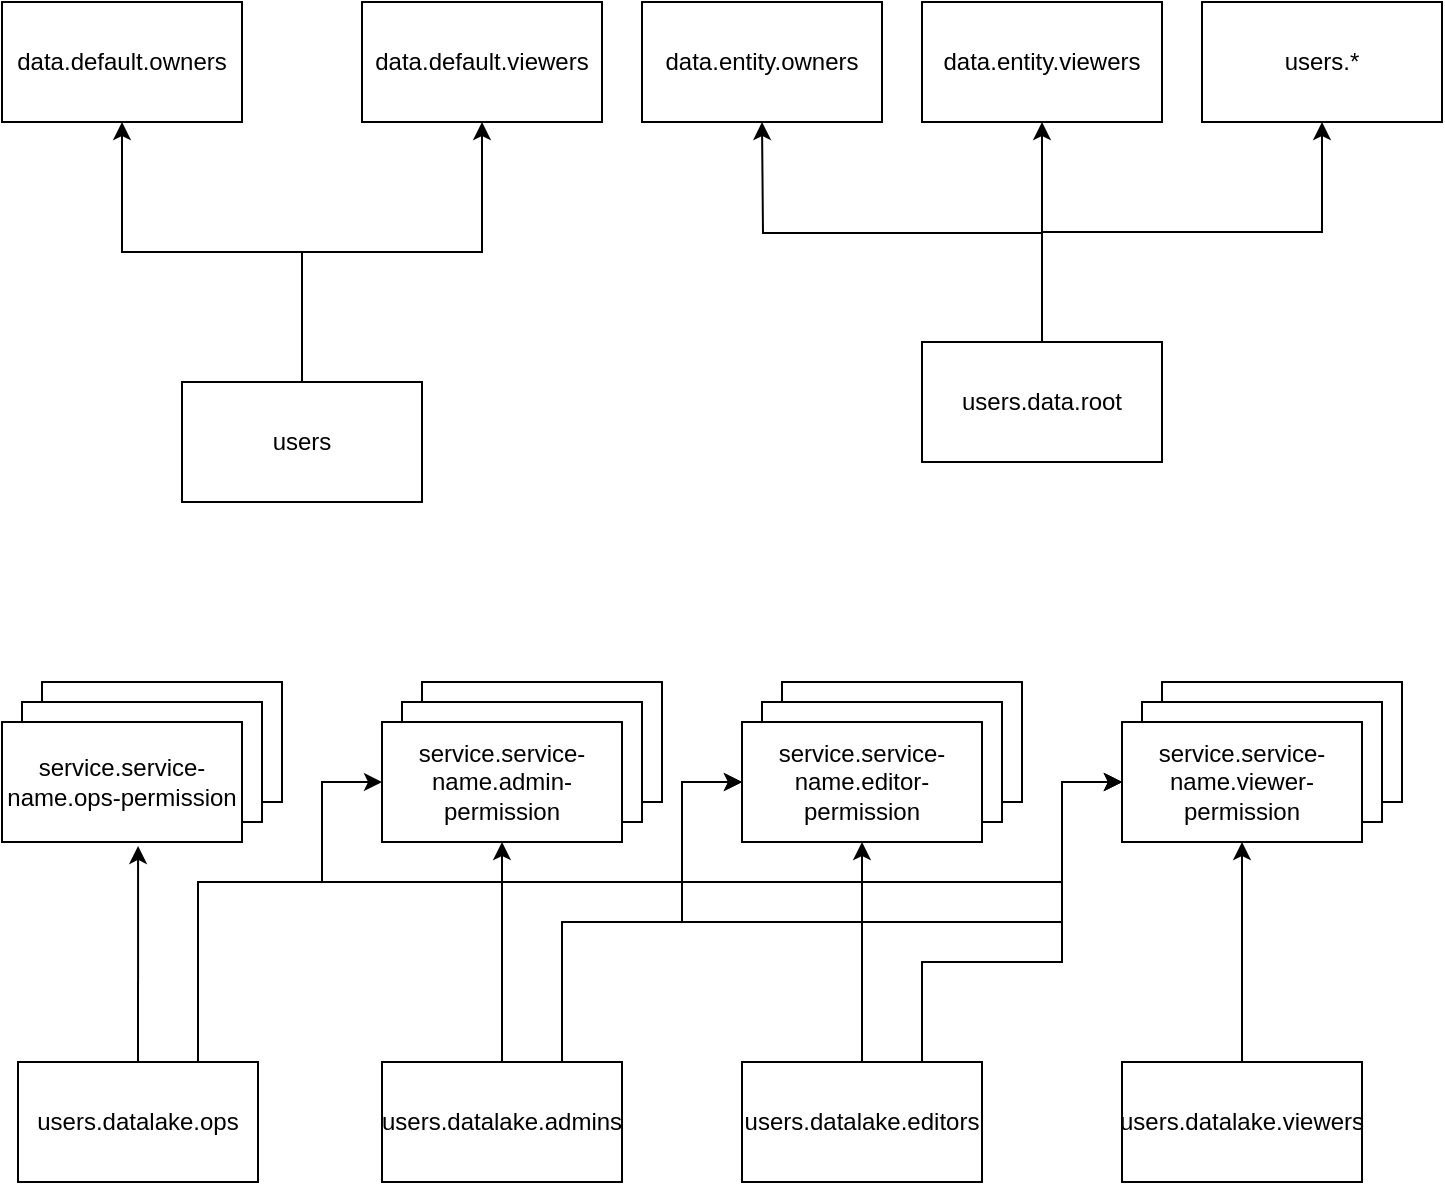 <mxfile version="13.7.9" type="device"><diagram id="SrCxriBaQobQ2-UMwoLN" name="Page-1"><mxGraphModel dx="1422" dy="832" grid="1" gridSize="10" guides="1" tooltips="1" connect="1" arrows="1" fold="1" page="1" pageScale="1" pageWidth="1100" pageHeight="850" math="0" shadow="0"><root><mxCell id="0"/><mxCell id="1" parent="0"/><mxCell id="ZTIbn4YMEZmo5yB5drlJ-2" value="data.default.owners" style="rounded=0;whiteSpace=wrap;html=1;" vertex="1" parent="1"><mxGeometry x="190" y="130" width="120" height="60" as="geometry"/></mxCell><mxCell id="ZTIbn4YMEZmo5yB5drlJ-3" value="data.default.viewers" style="rounded=0;whiteSpace=wrap;html=1;" vertex="1" parent="1"><mxGeometry x="370" y="130" width="120" height="60" as="geometry"/></mxCell><mxCell id="ZTIbn4YMEZmo5yB5drlJ-43" style="edgeStyle=orthogonalEdgeStyle;rounded=0;orthogonalLoop=1;jettySize=auto;html=1;exitX=0.5;exitY=0;exitDx=0;exitDy=0;entryX=0.5;entryY=1;entryDx=0;entryDy=0;" edge="1" parent="1" source="ZTIbn4YMEZmo5yB5drlJ-4" target="ZTIbn4YMEZmo5yB5drlJ-2"><mxGeometry relative="1" as="geometry"/></mxCell><mxCell id="ZTIbn4YMEZmo5yB5drlJ-44" style="edgeStyle=orthogonalEdgeStyle;rounded=0;orthogonalLoop=1;jettySize=auto;html=1;exitX=0.5;exitY=0;exitDx=0;exitDy=0;entryX=0.5;entryY=1;entryDx=0;entryDy=0;" edge="1" parent="1" source="ZTIbn4YMEZmo5yB5drlJ-4" target="ZTIbn4YMEZmo5yB5drlJ-3"><mxGeometry relative="1" as="geometry"/></mxCell><mxCell id="ZTIbn4YMEZmo5yB5drlJ-4" value="users" style="rounded=0;whiteSpace=wrap;html=1;" vertex="1" parent="1"><mxGeometry x="280" y="320" width="120" height="60" as="geometry"/></mxCell><mxCell id="ZTIbn4YMEZmo5yB5drlJ-11" value="" style="group" vertex="1" connectable="0" parent="1"><mxGeometry x="190" y="470" width="140" height="80" as="geometry"/></mxCell><mxCell id="ZTIbn4YMEZmo5yB5drlJ-5" value="service.service-name.permission" style="rounded=0;whiteSpace=wrap;html=1;" vertex="1" parent="ZTIbn4YMEZmo5yB5drlJ-11"><mxGeometry x="20" width="120" height="60" as="geometry"/></mxCell><mxCell id="ZTIbn4YMEZmo5yB5drlJ-6" value="service.service-name.permission" style="rounded=0;whiteSpace=wrap;html=1;" vertex="1" parent="ZTIbn4YMEZmo5yB5drlJ-11"><mxGeometry x="10" y="10" width="120" height="60" as="geometry"/></mxCell><mxCell id="ZTIbn4YMEZmo5yB5drlJ-7" value="service.service-name.ops-permission" style="rounded=0;whiteSpace=wrap;html=1;" vertex="1" parent="ZTIbn4YMEZmo5yB5drlJ-11"><mxGeometry y="20" width="120" height="60" as="geometry"/></mxCell><mxCell id="ZTIbn4YMEZmo5yB5drlJ-12" value="" style="group" vertex="1" connectable="0" parent="1"><mxGeometry x="380" y="470" width="140" height="80" as="geometry"/></mxCell><mxCell id="ZTIbn4YMEZmo5yB5drlJ-13" value="service.service-name.permission" style="rounded=0;whiteSpace=wrap;html=1;" vertex="1" parent="ZTIbn4YMEZmo5yB5drlJ-12"><mxGeometry x="20" width="120" height="60" as="geometry"/></mxCell><mxCell id="ZTIbn4YMEZmo5yB5drlJ-14" value="service.service-name.permission" style="rounded=0;whiteSpace=wrap;html=1;" vertex="1" parent="ZTIbn4YMEZmo5yB5drlJ-12"><mxGeometry x="10" y="10" width="120" height="60" as="geometry"/></mxCell><mxCell id="ZTIbn4YMEZmo5yB5drlJ-15" value="service.service-name.admin-permission" style="rounded=0;whiteSpace=wrap;html=1;" vertex="1" parent="ZTIbn4YMEZmo5yB5drlJ-12"><mxGeometry y="20" width="120" height="60" as="geometry"/></mxCell><mxCell id="ZTIbn4YMEZmo5yB5drlJ-21" value="" style="group" vertex="1" connectable="0" parent="1"><mxGeometry x="560" y="470" width="140" height="80" as="geometry"/></mxCell><mxCell id="ZTIbn4YMEZmo5yB5drlJ-22" value="service.service-name.permission" style="rounded=0;whiteSpace=wrap;html=1;" vertex="1" parent="ZTIbn4YMEZmo5yB5drlJ-21"><mxGeometry x="20" width="120" height="60" as="geometry"/></mxCell><mxCell id="ZTIbn4YMEZmo5yB5drlJ-23" value="service.service-name.permission" style="rounded=0;whiteSpace=wrap;html=1;" vertex="1" parent="ZTIbn4YMEZmo5yB5drlJ-21"><mxGeometry x="10" y="10" width="120" height="60" as="geometry"/></mxCell><mxCell id="ZTIbn4YMEZmo5yB5drlJ-24" value="service.service-name.editor-permission" style="rounded=0;whiteSpace=wrap;html=1;" vertex="1" parent="ZTIbn4YMEZmo5yB5drlJ-21"><mxGeometry y="20" width="120" height="60" as="geometry"/></mxCell><mxCell id="ZTIbn4YMEZmo5yB5drlJ-30" value="" style="group" vertex="1" connectable="0" parent="1"><mxGeometry x="750" y="470" width="140" height="80" as="geometry"/></mxCell><mxCell id="ZTIbn4YMEZmo5yB5drlJ-31" value="service.service-name.permission" style="rounded=0;whiteSpace=wrap;html=1;" vertex="1" parent="ZTIbn4YMEZmo5yB5drlJ-30"><mxGeometry x="20" width="120" height="60" as="geometry"/></mxCell><mxCell id="ZTIbn4YMEZmo5yB5drlJ-32" value="service.service-name.permission" style="rounded=0;whiteSpace=wrap;html=1;" vertex="1" parent="ZTIbn4YMEZmo5yB5drlJ-30"><mxGeometry x="10" y="10" width="120" height="60" as="geometry"/></mxCell><mxCell id="ZTIbn4YMEZmo5yB5drlJ-33" value="service.service-name.viewer-permission" style="rounded=0;whiteSpace=wrap;html=1;" vertex="1" parent="ZTIbn4YMEZmo5yB5drlJ-30"><mxGeometry y="20" width="120" height="60" as="geometry"/></mxCell><mxCell id="ZTIbn4YMEZmo5yB5drlJ-36" value="data.entity.viewers" style="rounded=0;whiteSpace=wrap;html=1;" vertex="1" parent="1"><mxGeometry x="650" y="130" width="120" height="60" as="geometry"/></mxCell><mxCell id="ZTIbn4YMEZmo5yB5drlJ-38" value="users.*" style="rounded=0;whiteSpace=wrap;html=1;" vertex="1" parent="1"><mxGeometry x="790" y="130" width="120" height="60" as="geometry"/></mxCell><mxCell id="ZTIbn4YMEZmo5yB5drlJ-46" style="edgeStyle=orthogonalEdgeStyle;rounded=0;orthogonalLoop=1;jettySize=auto;html=1;exitX=0.5;exitY=0;exitDx=0;exitDy=0;entryX=0.567;entryY=1.033;entryDx=0;entryDy=0;entryPerimeter=0;" edge="1" parent="1" source="ZTIbn4YMEZmo5yB5drlJ-45" target="ZTIbn4YMEZmo5yB5drlJ-7"><mxGeometry relative="1" as="geometry"/></mxCell><mxCell id="ZTIbn4YMEZmo5yB5drlJ-59" style="edgeStyle=orthogonalEdgeStyle;rounded=0;orthogonalLoop=1;jettySize=auto;html=1;exitX=0.75;exitY=0;exitDx=0;exitDy=0;entryX=0;entryY=0.5;entryDx=0;entryDy=0;" edge="1" parent="1" source="ZTIbn4YMEZmo5yB5drlJ-45" target="ZTIbn4YMEZmo5yB5drlJ-15"><mxGeometry relative="1" as="geometry"><Array as="points"><mxPoint x="288" y="570"/><mxPoint x="350" y="570"/><mxPoint x="350" y="520"/></Array></mxGeometry></mxCell><mxCell id="ZTIbn4YMEZmo5yB5drlJ-60" style="edgeStyle=orthogonalEdgeStyle;rounded=0;orthogonalLoop=1;jettySize=auto;html=1;exitX=0.75;exitY=0;exitDx=0;exitDy=0;entryX=0;entryY=0.5;entryDx=0;entryDy=0;" edge="1" parent="1" source="ZTIbn4YMEZmo5yB5drlJ-45" target="ZTIbn4YMEZmo5yB5drlJ-24"><mxGeometry relative="1" as="geometry"><Array as="points"><mxPoint x="288" y="570"/><mxPoint x="530" y="570"/><mxPoint x="530" y="520"/></Array></mxGeometry></mxCell><mxCell id="ZTIbn4YMEZmo5yB5drlJ-61" style="edgeStyle=orthogonalEdgeStyle;rounded=0;orthogonalLoop=1;jettySize=auto;html=1;exitX=0.75;exitY=0;exitDx=0;exitDy=0;entryX=0;entryY=0.5;entryDx=0;entryDy=0;" edge="1" parent="1" source="ZTIbn4YMEZmo5yB5drlJ-45" target="ZTIbn4YMEZmo5yB5drlJ-33"><mxGeometry relative="1" as="geometry"><Array as="points"><mxPoint x="288" y="570"/><mxPoint x="720" y="570"/><mxPoint x="720" y="520"/></Array></mxGeometry></mxCell><mxCell id="ZTIbn4YMEZmo5yB5drlJ-45" value="users.datalake.ops" style="rounded=0;whiteSpace=wrap;html=1;" vertex="1" parent="1"><mxGeometry x="198" y="660" width="120" height="60" as="geometry"/></mxCell><mxCell id="ZTIbn4YMEZmo5yB5drlJ-48" style="edgeStyle=orthogonalEdgeStyle;rounded=0;orthogonalLoop=1;jettySize=auto;html=1;exitX=0.5;exitY=0;exitDx=0;exitDy=0;entryX=0.5;entryY=1;entryDx=0;entryDy=0;" edge="1" parent="1" source="ZTIbn4YMEZmo5yB5drlJ-47" target="ZTIbn4YMEZmo5yB5drlJ-15"><mxGeometry relative="1" as="geometry"/></mxCell><mxCell id="ZTIbn4YMEZmo5yB5drlJ-57" style="edgeStyle=orthogonalEdgeStyle;rounded=0;orthogonalLoop=1;jettySize=auto;html=1;exitX=0.75;exitY=0;exitDx=0;exitDy=0;entryX=0;entryY=0.5;entryDx=0;entryDy=0;" edge="1" parent="1" source="ZTIbn4YMEZmo5yB5drlJ-47" target="ZTIbn4YMEZmo5yB5drlJ-24"><mxGeometry relative="1" as="geometry"><Array as="points"><mxPoint x="470" y="590"/><mxPoint x="530" y="590"/><mxPoint x="530" y="520"/></Array></mxGeometry></mxCell><mxCell id="ZTIbn4YMEZmo5yB5drlJ-62" style="edgeStyle=orthogonalEdgeStyle;rounded=0;orthogonalLoop=1;jettySize=auto;html=1;exitX=0.75;exitY=0;exitDx=0;exitDy=0;entryX=0;entryY=0.5;entryDx=0;entryDy=0;" edge="1" parent="1" source="ZTIbn4YMEZmo5yB5drlJ-47" target="ZTIbn4YMEZmo5yB5drlJ-33"><mxGeometry relative="1" as="geometry"><Array as="points"><mxPoint x="470" y="590"/><mxPoint x="720" y="590"/><mxPoint x="720" y="520"/></Array></mxGeometry></mxCell><mxCell id="ZTIbn4YMEZmo5yB5drlJ-47" value="users.datalake.admins" style="rounded=0;whiteSpace=wrap;html=1;" vertex="1" parent="1"><mxGeometry x="380" y="660" width="120" height="60" as="geometry"/></mxCell><mxCell id="ZTIbn4YMEZmo5yB5drlJ-50" style="edgeStyle=orthogonalEdgeStyle;rounded=0;orthogonalLoop=1;jettySize=auto;html=1;exitX=0.5;exitY=0;exitDx=0;exitDy=0;entryX=0.5;entryY=1;entryDx=0;entryDy=0;" edge="1" parent="1" source="ZTIbn4YMEZmo5yB5drlJ-49" target="ZTIbn4YMEZmo5yB5drlJ-24"><mxGeometry relative="1" as="geometry"/></mxCell><mxCell id="ZTIbn4YMEZmo5yB5drlJ-58" style="edgeStyle=orthogonalEdgeStyle;rounded=0;orthogonalLoop=1;jettySize=auto;html=1;exitX=0.75;exitY=0;exitDx=0;exitDy=0;entryX=0;entryY=0.5;entryDx=0;entryDy=0;" edge="1" parent="1" source="ZTIbn4YMEZmo5yB5drlJ-49" target="ZTIbn4YMEZmo5yB5drlJ-33"><mxGeometry relative="1" as="geometry"><Array as="points"><mxPoint x="650" y="610"/><mxPoint x="720" y="610"/><mxPoint x="720" y="520"/></Array></mxGeometry></mxCell><mxCell id="ZTIbn4YMEZmo5yB5drlJ-49" value="users.datalake.editors" style="rounded=0;whiteSpace=wrap;html=1;" vertex="1" parent="1"><mxGeometry x="560" y="660" width="120" height="60" as="geometry"/></mxCell><mxCell id="ZTIbn4YMEZmo5yB5drlJ-52" style="edgeStyle=orthogonalEdgeStyle;rounded=0;orthogonalLoop=1;jettySize=auto;html=1;exitX=0.5;exitY=0;exitDx=0;exitDy=0;entryX=0.5;entryY=1;entryDx=0;entryDy=0;" edge="1" parent="1" source="ZTIbn4YMEZmo5yB5drlJ-51" target="ZTIbn4YMEZmo5yB5drlJ-33"><mxGeometry relative="1" as="geometry"/></mxCell><mxCell id="ZTIbn4YMEZmo5yB5drlJ-51" value="users.datalake.viewers" style="rounded=0;whiteSpace=wrap;html=1;" vertex="1" parent="1"><mxGeometry x="750" y="660" width="120" height="60" as="geometry"/></mxCell><mxCell id="ZTIbn4YMEZmo5yB5drlJ-64" style="edgeStyle=orthogonalEdgeStyle;rounded=0;orthogonalLoop=1;jettySize=auto;html=1;exitX=0.5;exitY=0;exitDx=0;exitDy=0;entryX=0.5;entryY=1;entryDx=0;entryDy=0;" edge="1" parent="1" source="ZTIbn4YMEZmo5yB5drlJ-63"><mxGeometry relative="1" as="geometry"><mxPoint x="570" y="190" as="targetPoint"/></mxGeometry></mxCell><mxCell id="ZTIbn4YMEZmo5yB5drlJ-65" style="edgeStyle=orthogonalEdgeStyle;rounded=0;orthogonalLoop=1;jettySize=auto;html=1;exitX=0.5;exitY=0;exitDx=0;exitDy=0;entryX=0.5;entryY=1;entryDx=0;entryDy=0;" edge="1" parent="1" source="ZTIbn4YMEZmo5yB5drlJ-63" target="ZTIbn4YMEZmo5yB5drlJ-36"><mxGeometry relative="1" as="geometry"/></mxCell><mxCell id="ZTIbn4YMEZmo5yB5drlJ-66" style="edgeStyle=orthogonalEdgeStyle;rounded=0;orthogonalLoop=1;jettySize=auto;html=1;exitX=0.5;exitY=0;exitDx=0;exitDy=0;entryX=0.5;entryY=1;entryDx=0;entryDy=0;" edge="1" parent="1" source="ZTIbn4YMEZmo5yB5drlJ-63" target="ZTIbn4YMEZmo5yB5drlJ-38"><mxGeometry relative="1" as="geometry"/></mxCell><mxCell id="ZTIbn4YMEZmo5yB5drlJ-63" value="users.data.root" style="rounded=0;whiteSpace=wrap;html=1;" vertex="1" parent="1"><mxGeometry x="650" y="300" width="120" height="60" as="geometry"/></mxCell><mxCell id="ZTIbn4YMEZmo5yB5drlJ-67" value="data.entity.owners" style="rounded=0;whiteSpace=wrap;html=1;" vertex="1" parent="1"><mxGeometry x="510" y="130" width="120" height="60" as="geometry"/></mxCell></root></mxGraphModel></diagram></mxfile>